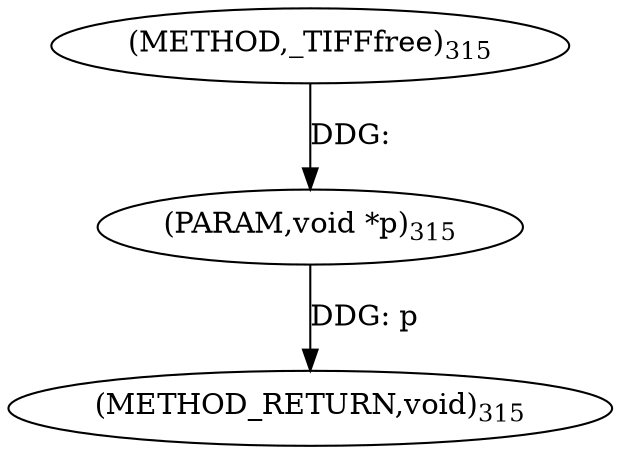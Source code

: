 digraph "_TIFFfree" {  
"8402" [label = <(METHOD,_TIFFfree)<SUB>315</SUB>> ]
"8404" [label = <(METHOD_RETURN,void)<SUB>315</SUB>> ]
"8403" [label = <(PARAM,void *p)<SUB>315</SUB>> ]
  "8403" -> "8404"  [ label = "DDG: p"] 
  "8402" -> "8403"  [ label = "DDG: "] 
}
